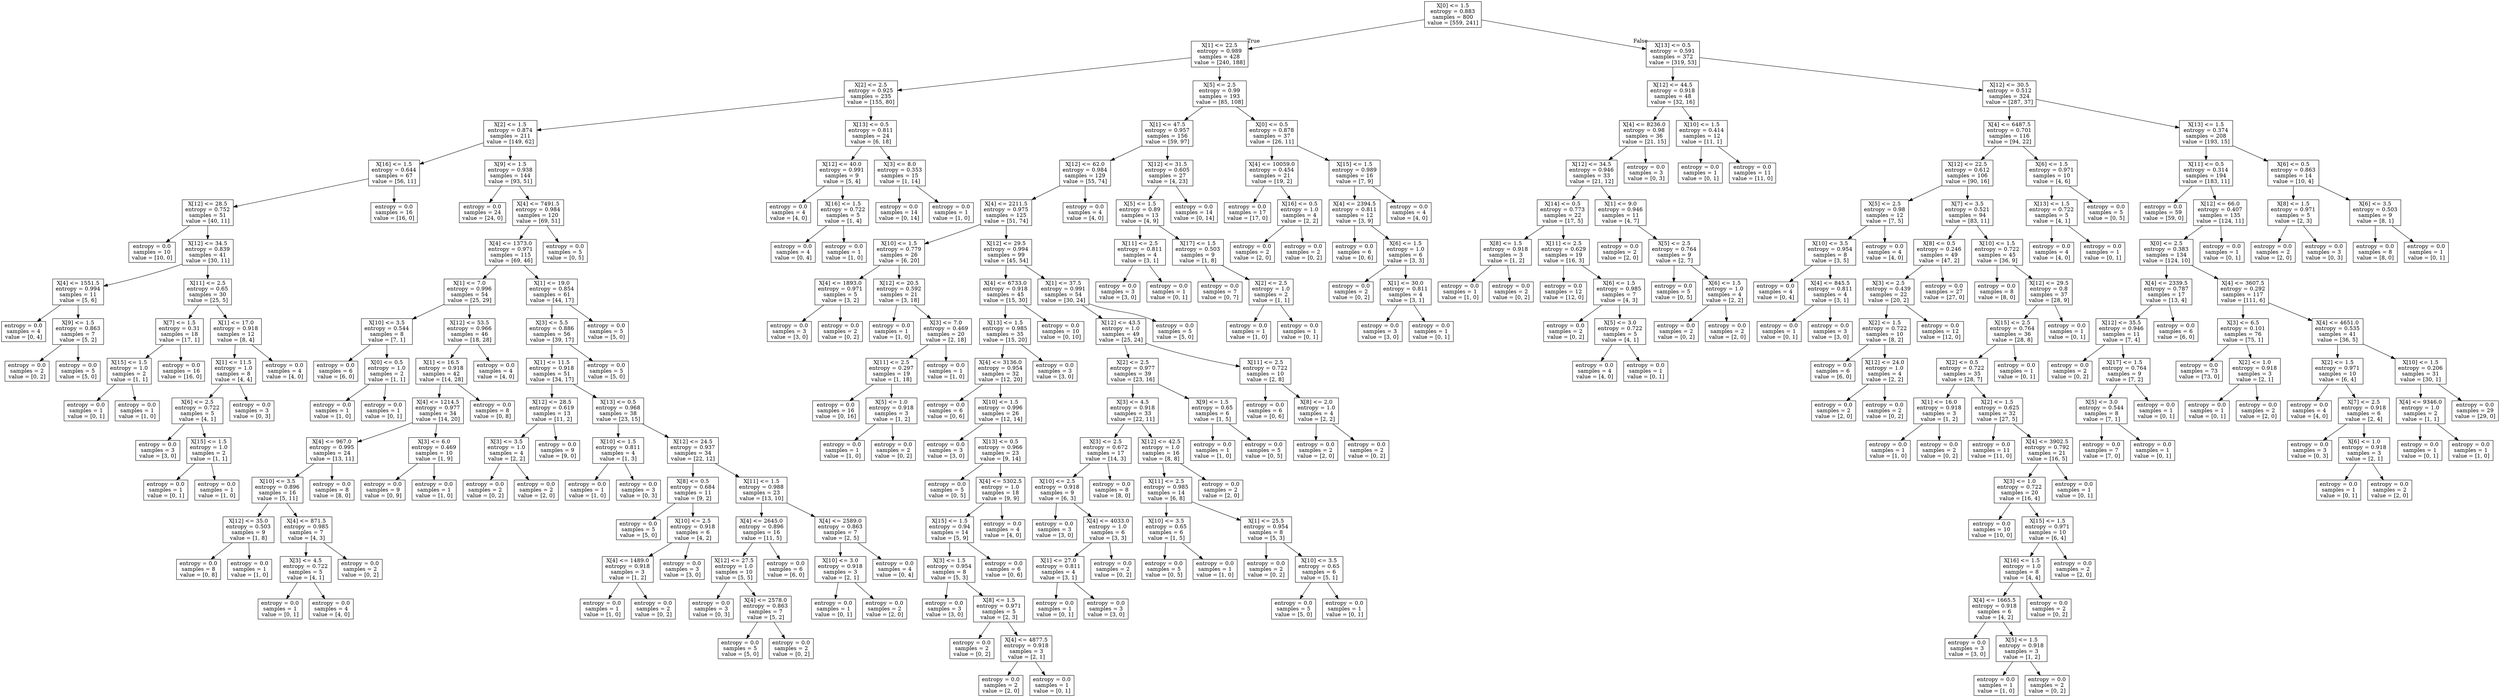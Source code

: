 digraph Tree {
node [shape=box] ;
0 [label="X[0] <= 1.5\nentropy = 0.883\nsamples = 800\nvalue = [559, 241]"] ;
1 [label="X[1] <= 22.5\nentropy = 0.989\nsamples = 428\nvalue = [240, 188]"] ;
0 -> 1 [labeldistance=2.5, labelangle=45, headlabel="True"] ;
2 [label="X[2] <= 2.5\nentropy = 0.925\nsamples = 235\nvalue = [155, 80]"] ;
1 -> 2 ;
3 [label="X[2] <= 1.5\nentropy = 0.874\nsamples = 211\nvalue = [149, 62]"] ;
2 -> 3 ;
4 [label="X[16] <= 1.5\nentropy = 0.644\nsamples = 67\nvalue = [56, 11]"] ;
3 -> 4 ;
5 [label="X[12] <= 28.5\nentropy = 0.752\nsamples = 51\nvalue = [40, 11]"] ;
4 -> 5 ;
6 [label="entropy = 0.0\nsamples = 10\nvalue = [10, 0]"] ;
5 -> 6 ;
7 [label="X[12] <= 34.5\nentropy = 0.839\nsamples = 41\nvalue = [30, 11]"] ;
5 -> 7 ;
8 [label="X[4] <= 1551.5\nentropy = 0.994\nsamples = 11\nvalue = [5, 6]"] ;
7 -> 8 ;
9 [label="entropy = 0.0\nsamples = 4\nvalue = [0, 4]"] ;
8 -> 9 ;
10 [label="X[9] <= 1.5\nentropy = 0.863\nsamples = 7\nvalue = [5, 2]"] ;
8 -> 10 ;
11 [label="entropy = 0.0\nsamples = 2\nvalue = [0, 2]"] ;
10 -> 11 ;
12 [label="entropy = 0.0\nsamples = 5\nvalue = [5, 0]"] ;
10 -> 12 ;
13 [label="X[11] <= 2.5\nentropy = 0.65\nsamples = 30\nvalue = [25, 5]"] ;
7 -> 13 ;
14 [label="X[7] <= 1.5\nentropy = 0.31\nsamples = 18\nvalue = [17, 1]"] ;
13 -> 14 ;
15 [label="X[15] <= 1.5\nentropy = 1.0\nsamples = 2\nvalue = [1, 1]"] ;
14 -> 15 ;
16 [label="entropy = 0.0\nsamples = 1\nvalue = [0, 1]"] ;
15 -> 16 ;
17 [label="entropy = 0.0\nsamples = 1\nvalue = [1, 0]"] ;
15 -> 17 ;
18 [label="entropy = 0.0\nsamples = 16\nvalue = [16, 0]"] ;
14 -> 18 ;
19 [label="X[1] <= 17.0\nentropy = 0.918\nsamples = 12\nvalue = [8, 4]"] ;
13 -> 19 ;
20 [label="X[1] <= 11.5\nentropy = 1.0\nsamples = 8\nvalue = [4, 4]"] ;
19 -> 20 ;
21 [label="X[6] <= 2.5\nentropy = 0.722\nsamples = 5\nvalue = [4, 1]"] ;
20 -> 21 ;
22 [label="entropy = 0.0\nsamples = 3\nvalue = [3, 0]"] ;
21 -> 22 ;
23 [label="X[15] <= 1.5\nentropy = 1.0\nsamples = 2\nvalue = [1, 1]"] ;
21 -> 23 ;
24 [label="entropy = 0.0\nsamples = 1\nvalue = [0, 1]"] ;
23 -> 24 ;
25 [label="entropy = 0.0\nsamples = 1\nvalue = [1, 0]"] ;
23 -> 25 ;
26 [label="entropy = 0.0\nsamples = 3\nvalue = [0, 3]"] ;
20 -> 26 ;
27 [label="entropy = 0.0\nsamples = 4\nvalue = [4, 0]"] ;
19 -> 27 ;
28 [label="entropy = 0.0\nsamples = 16\nvalue = [16, 0]"] ;
4 -> 28 ;
29 [label="X[9] <= 1.5\nentropy = 0.938\nsamples = 144\nvalue = [93, 51]"] ;
3 -> 29 ;
30 [label="entropy = 0.0\nsamples = 24\nvalue = [24, 0]"] ;
29 -> 30 ;
31 [label="X[4] <= 7491.5\nentropy = 0.984\nsamples = 120\nvalue = [69, 51]"] ;
29 -> 31 ;
32 [label="X[4] <= 1373.0\nentropy = 0.971\nsamples = 115\nvalue = [69, 46]"] ;
31 -> 32 ;
33 [label="X[1] <= 7.0\nentropy = 0.996\nsamples = 54\nvalue = [25, 29]"] ;
32 -> 33 ;
34 [label="X[10] <= 3.5\nentropy = 0.544\nsamples = 8\nvalue = [7, 1]"] ;
33 -> 34 ;
35 [label="entropy = 0.0\nsamples = 6\nvalue = [6, 0]"] ;
34 -> 35 ;
36 [label="X[0] <= 0.5\nentropy = 1.0\nsamples = 2\nvalue = [1, 1]"] ;
34 -> 36 ;
37 [label="entropy = 0.0\nsamples = 1\nvalue = [1, 0]"] ;
36 -> 37 ;
38 [label="entropy = 0.0\nsamples = 1\nvalue = [0, 1]"] ;
36 -> 38 ;
39 [label="X[12] <= 53.5\nentropy = 0.966\nsamples = 46\nvalue = [18, 28]"] ;
33 -> 39 ;
40 [label="X[1] <= 16.5\nentropy = 0.918\nsamples = 42\nvalue = [14, 28]"] ;
39 -> 40 ;
41 [label="X[4] <= 1214.5\nentropy = 0.977\nsamples = 34\nvalue = [14, 20]"] ;
40 -> 41 ;
42 [label="X[4] <= 967.0\nentropy = 0.995\nsamples = 24\nvalue = [13, 11]"] ;
41 -> 42 ;
43 [label="X[10] <= 3.5\nentropy = 0.896\nsamples = 16\nvalue = [5, 11]"] ;
42 -> 43 ;
44 [label="X[12] <= 35.0\nentropy = 0.503\nsamples = 9\nvalue = [1, 8]"] ;
43 -> 44 ;
45 [label="entropy = 0.0\nsamples = 8\nvalue = [0, 8]"] ;
44 -> 45 ;
46 [label="entropy = 0.0\nsamples = 1\nvalue = [1, 0]"] ;
44 -> 46 ;
47 [label="X[4] <= 871.5\nentropy = 0.985\nsamples = 7\nvalue = [4, 3]"] ;
43 -> 47 ;
48 [label="X[3] <= 4.5\nentropy = 0.722\nsamples = 5\nvalue = [4, 1]"] ;
47 -> 48 ;
49 [label="entropy = 0.0\nsamples = 1\nvalue = [0, 1]"] ;
48 -> 49 ;
50 [label="entropy = 0.0\nsamples = 4\nvalue = [4, 0]"] ;
48 -> 50 ;
51 [label="entropy = 0.0\nsamples = 2\nvalue = [0, 2]"] ;
47 -> 51 ;
52 [label="entropy = 0.0\nsamples = 8\nvalue = [8, 0]"] ;
42 -> 52 ;
53 [label="X[3] <= 6.0\nentropy = 0.469\nsamples = 10\nvalue = [1, 9]"] ;
41 -> 53 ;
54 [label="entropy = 0.0\nsamples = 9\nvalue = [0, 9]"] ;
53 -> 54 ;
55 [label="entropy = 0.0\nsamples = 1\nvalue = [1, 0]"] ;
53 -> 55 ;
56 [label="entropy = 0.0\nsamples = 8\nvalue = [0, 8]"] ;
40 -> 56 ;
57 [label="entropy = 0.0\nsamples = 4\nvalue = [4, 0]"] ;
39 -> 57 ;
58 [label="X[1] <= 19.0\nentropy = 0.854\nsamples = 61\nvalue = [44, 17]"] ;
32 -> 58 ;
59 [label="X[3] <= 5.5\nentropy = 0.886\nsamples = 56\nvalue = [39, 17]"] ;
58 -> 59 ;
60 [label="X[1] <= 11.5\nentropy = 0.918\nsamples = 51\nvalue = [34, 17]"] ;
59 -> 60 ;
61 [label="X[12] <= 28.5\nentropy = 0.619\nsamples = 13\nvalue = [11, 2]"] ;
60 -> 61 ;
62 [label="X[3] <= 3.5\nentropy = 1.0\nsamples = 4\nvalue = [2, 2]"] ;
61 -> 62 ;
63 [label="entropy = 0.0\nsamples = 2\nvalue = [0, 2]"] ;
62 -> 63 ;
64 [label="entropy = 0.0\nsamples = 2\nvalue = [2, 0]"] ;
62 -> 64 ;
65 [label="entropy = 0.0\nsamples = 9\nvalue = [9, 0]"] ;
61 -> 65 ;
66 [label="X[13] <= 0.5\nentropy = 0.968\nsamples = 38\nvalue = [23, 15]"] ;
60 -> 66 ;
67 [label="X[10] <= 1.5\nentropy = 0.811\nsamples = 4\nvalue = [1, 3]"] ;
66 -> 67 ;
68 [label="entropy = 0.0\nsamples = 1\nvalue = [1, 0]"] ;
67 -> 68 ;
69 [label="entropy = 0.0\nsamples = 3\nvalue = [0, 3]"] ;
67 -> 69 ;
70 [label="X[12] <= 24.5\nentropy = 0.937\nsamples = 34\nvalue = [22, 12]"] ;
66 -> 70 ;
71 [label="X[8] <= 0.5\nentropy = 0.684\nsamples = 11\nvalue = [9, 2]"] ;
70 -> 71 ;
72 [label="entropy = 0.0\nsamples = 5\nvalue = [5, 0]"] ;
71 -> 72 ;
73 [label="X[10] <= 2.5\nentropy = 0.918\nsamples = 6\nvalue = [4, 2]"] ;
71 -> 73 ;
74 [label="X[4] <= 1489.0\nentropy = 0.918\nsamples = 3\nvalue = [1, 2]"] ;
73 -> 74 ;
75 [label="entropy = 0.0\nsamples = 1\nvalue = [1, 0]"] ;
74 -> 75 ;
76 [label="entropy = 0.0\nsamples = 2\nvalue = [0, 2]"] ;
74 -> 76 ;
77 [label="entropy = 0.0\nsamples = 3\nvalue = [3, 0]"] ;
73 -> 77 ;
78 [label="X[11] <= 1.5\nentropy = 0.988\nsamples = 23\nvalue = [13, 10]"] ;
70 -> 78 ;
79 [label="X[4] <= 2645.0\nentropy = 0.896\nsamples = 16\nvalue = [11, 5]"] ;
78 -> 79 ;
80 [label="X[12] <= 27.5\nentropy = 1.0\nsamples = 10\nvalue = [5, 5]"] ;
79 -> 80 ;
81 [label="entropy = 0.0\nsamples = 3\nvalue = [0, 3]"] ;
80 -> 81 ;
82 [label="X[4] <= 2578.0\nentropy = 0.863\nsamples = 7\nvalue = [5, 2]"] ;
80 -> 82 ;
83 [label="entropy = 0.0\nsamples = 5\nvalue = [5, 0]"] ;
82 -> 83 ;
84 [label="entropy = 0.0\nsamples = 2\nvalue = [0, 2]"] ;
82 -> 84 ;
85 [label="entropy = 0.0\nsamples = 6\nvalue = [6, 0]"] ;
79 -> 85 ;
86 [label="X[4] <= 2589.0\nentropy = 0.863\nsamples = 7\nvalue = [2, 5]"] ;
78 -> 86 ;
87 [label="X[10] <= 3.0\nentropy = 0.918\nsamples = 3\nvalue = [2, 1]"] ;
86 -> 87 ;
88 [label="entropy = 0.0\nsamples = 1\nvalue = [0, 1]"] ;
87 -> 88 ;
89 [label="entropy = 0.0\nsamples = 2\nvalue = [2, 0]"] ;
87 -> 89 ;
90 [label="entropy = 0.0\nsamples = 4\nvalue = [0, 4]"] ;
86 -> 90 ;
91 [label="entropy = 0.0\nsamples = 5\nvalue = [5, 0]"] ;
59 -> 91 ;
92 [label="entropy = 0.0\nsamples = 5\nvalue = [5, 0]"] ;
58 -> 92 ;
93 [label="entropy = 0.0\nsamples = 5\nvalue = [0, 5]"] ;
31 -> 93 ;
94 [label="X[13] <= 0.5\nentropy = 0.811\nsamples = 24\nvalue = [6, 18]"] ;
2 -> 94 ;
95 [label="X[12] <= 40.0\nentropy = 0.991\nsamples = 9\nvalue = [5, 4]"] ;
94 -> 95 ;
96 [label="entropy = 0.0\nsamples = 4\nvalue = [4, 0]"] ;
95 -> 96 ;
97 [label="X[16] <= 1.5\nentropy = 0.722\nsamples = 5\nvalue = [1, 4]"] ;
95 -> 97 ;
98 [label="entropy = 0.0\nsamples = 4\nvalue = [0, 4]"] ;
97 -> 98 ;
99 [label="entropy = 0.0\nsamples = 1\nvalue = [1, 0]"] ;
97 -> 99 ;
100 [label="X[3] <= 8.0\nentropy = 0.353\nsamples = 15\nvalue = [1, 14]"] ;
94 -> 100 ;
101 [label="entropy = 0.0\nsamples = 14\nvalue = [0, 14]"] ;
100 -> 101 ;
102 [label="entropy = 0.0\nsamples = 1\nvalue = [1, 0]"] ;
100 -> 102 ;
103 [label="X[5] <= 2.5\nentropy = 0.99\nsamples = 193\nvalue = [85, 108]"] ;
1 -> 103 ;
104 [label="X[1] <= 47.5\nentropy = 0.957\nsamples = 156\nvalue = [59, 97]"] ;
103 -> 104 ;
105 [label="X[12] <= 62.0\nentropy = 0.984\nsamples = 129\nvalue = [55, 74]"] ;
104 -> 105 ;
106 [label="X[4] <= 2211.5\nentropy = 0.975\nsamples = 125\nvalue = [51, 74]"] ;
105 -> 106 ;
107 [label="X[10] <= 1.5\nentropy = 0.779\nsamples = 26\nvalue = [6, 20]"] ;
106 -> 107 ;
108 [label="X[4] <= 1893.0\nentropy = 0.971\nsamples = 5\nvalue = [3, 2]"] ;
107 -> 108 ;
109 [label="entropy = 0.0\nsamples = 3\nvalue = [3, 0]"] ;
108 -> 109 ;
110 [label="entropy = 0.0\nsamples = 2\nvalue = [0, 2]"] ;
108 -> 110 ;
111 [label="X[12] <= 20.5\nentropy = 0.592\nsamples = 21\nvalue = [3, 18]"] ;
107 -> 111 ;
112 [label="entropy = 0.0\nsamples = 1\nvalue = [1, 0]"] ;
111 -> 112 ;
113 [label="X[3] <= 7.0\nentropy = 0.469\nsamples = 20\nvalue = [2, 18]"] ;
111 -> 113 ;
114 [label="X[11] <= 2.5\nentropy = 0.297\nsamples = 19\nvalue = [1, 18]"] ;
113 -> 114 ;
115 [label="entropy = 0.0\nsamples = 16\nvalue = [0, 16]"] ;
114 -> 115 ;
116 [label="X[5] <= 1.0\nentropy = 0.918\nsamples = 3\nvalue = [1, 2]"] ;
114 -> 116 ;
117 [label="entropy = 0.0\nsamples = 1\nvalue = [1, 0]"] ;
116 -> 117 ;
118 [label="entropy = 0.0\nsamples = 2\nvalue = [0, 2]"] ;
116 -> 118 ;
119 [label="entropy = 0.0\nsamples = 1\nvalue = [1, 0]"] ;
113 -> 119 ;
120 [label="X[12] <= 29.5\nentropy = 0.994\nsamples = 99\nvalue = [45, 54]"] ;
106 -> 120 ;
121 [label="X[4] <= 6733.0\nentropy = 0.918\nsamples = 45\nvalue = [15, 30]"] ;
120 -> 121 ;
122 [label="X[13] <= 1.5\nentropy = 0.985\nsamples = 35\nvalue = [15, 20]"] ;
121 -> 122 ;
123 [label="X[4] <= 3136.0\nentropy = 0.954\nsamples = 32\nvalue = [12, 20]"] ;
122 -> 123 ;
124 [label="entropy = 0.0\nsamples = 6\nvalue = [0, 6]"] ;
123 -> 124 ;
125 [label="X[10] <= 1.5\nentropy = 0.996\nsamples = 26\nvalue = [12, 14]"] ;
123 -> 125 ;
126 [label="entropy = 0.0\nsamples = 3\nvalue = [3, 0]"] ;
125 -> 126 ;
127 [label="X[13] <= 0.5\nentropy = 0.966\nsamples = 23\nvalue = [9, 14]"] ;
125 -> 127 ;
128 [label="entropy = 0.0\nsamples = 5\nvalue = [0, 5]"] ;
127 -> 128 ;
129 [label="X[4] <= 5302.5\nentropy = 1.0\nsamples = 18\nvalue = [9, 9]"] ;
127 -> 129 ;
130 [label="X[15] <= 1.5\nentropy = 0.94\nsamples = 14\nvalue = [5, 9]"] ;
129 -> 130 ;
131 [label="X[3] <= 1.5\nentropy = 0.954\nsamples = 8\nvalue = [5, 3]"] ;
130 -> 131 ;
132 [label="entropy = 0.0\nsamples = 3\nvalue = [3, 0]"] ;
131 -> 132 ;
133 [label="X[8] <= 1.5\nentropy = 0.971\nsamples = 5\nvalue = [2, 3]"] ;
131 -> 133 ;
134 [label="entropy = 0.0\nsamples = 2\nvalue = [0, 2]"] ;
133 -> 134 ;
135 [label="X[4] <= 4877.5\nentropy = 0.918\nsamples = 3\nvalue = [2, 1]"] ;
133 -> 135 ;
136 [label="entropy = 0.0\nsamples = 2\nvalue = [2, 0]"] ;
135 -> 136 ;
137 [label="entropy = 0.0\nsamples = 1\nvalue = [0, 1]"] ;
135 -> 137 ;
138 [label="entropy = 0.0\nsamples = 6\nvalue = [0, 6]"] ;
130 -> 138 ;
139 [label="entropy = 0.0\nsamples = 4\nvalue = [4, 0]"] ;
129 -> 139 ;
140 [label="entropy = 0.0\nsamples = 3\nvalue = [3, 0]"] ;
122 -> 140 ;
141 [label="entropy = 0.0\nsamples = 10\nvalue = [0, 10]"] ;
121 -> 141 ;
142 [label="X[1] <= 37.5\nentropy = 0.991\nsamples = 54\nvalue = [30, 24]"] ;
120 -> 142 ;
143 [label="X[12] <= 43.5\nentropy = 1.0\nsamples = 49\nvalue = [25, 24]"] ;
142 -> 143 ;
144 [label="X[2] <= 2.5\nentropy = 0.977\nsamples = 39\nvalue = [23, 16]"] ;
143 -> 144 ;
145 [label="X[3] <= 4.5\nentropy = 0.918\nsamples = 33\nvalue = [22, 11]"] ;
144 -> 145 ;
146 [label="X[3] <= 2.5\nentropy = 0.672\nsamples = 17\nvalue = [14, 3]"] ;
145 -> 146 ;
147 [label="X[10] <= 2.5\nentropy = 0.918\nsamples = 9\nvalue = [6, 3]"] ;
146 -> 147 ;
148 [label="entropy = 0.0\nsamples = 3\nvalue = [3, 0]"] ;
147 -> 148 ;
149 [label="X[4] <= 4033.0\nentropy = 1.0\nsamples = 6\nvalue = [3, 3]"] ;
147 -> 149 ;
150 [label="X[1] <= 27.0\nentropy = 0.811\nsamples = 4\nvalue = [3, 1]"] ;
149 -> 150 ;
151 [label="entropy = 0.0\nsamples = 1\nvalue = [0, 1]"] ;
150 -> 151 ;
152 [label="entropy = 0.0\nsamples = 3\nvalue = [3, 0]"] ;
150 -> 152 ;
153 [label="entropy = 0.0\nsamples = 2\nvalue = [0, 2]"] ;
149 -> 153 ;
154 [label="entropy = 0.0\nsamples = 8\nvalue = [8, 0]"] ;
146 -> 154 ;
155 [label="X[12] <= 42.5\nentropy = 1.0\nsamples = 16\nvalue = [8, 8]"] ;
145 -> 155 ;
156 [label="X[11] <= 2.5\nentropy = 0.985\nsamples = 14\nvalue = [6, 8]"] ;
155 -> 156 ;
157 [label="X[10] <= 3.5\nentropy = 0.65\nsamples = 6\nvalue = [1, 5]"] ;
156 -> 157 ;
158 [label="entropy = 0.0\nsamples = 5\nvalue = [0, 5]"] ;
157 -> 158 ;
159 [label="entropy = 0.0\nsamples = 1\nvalue = [1, 0]"] ;
157 -> 159 ;
160 [label="X[1] <= 25.5\nentropy = 0.954\nsamples = 8\nvalue = [5, 3]"] ;
156 -> 160 ;
161 [label="entropy = 0.0\nsamples = 2\nvalue = [0, 2]"] ;
160 -> 161 ;
162 [label="X[10] <= 3.5\nentropy = 0.65\nsamples = 6\nvalue = [5, 1]"] ;
160 -> 162 ;
163 [label="entropy = 0.0\nsamples = 5\nvalue = [5, 0]"] ;
162 -> 163 ;
164 [label="entropy = 0.0\nsamples = 1\nvalue = [0, 1]"] ;
162 -> 164 ;
165 [label="entropy = 0.0\nsamples = 2\nvalue = [2, 0]"] ;
155 -> 165 ;
166 [label="X[9] <= 1.5\nentropy = 0.65\nsamples = 6\nvalue = [1, 5]"] ;
144 -> 166 ;
167 [label="entropy = 0.0\nsamples = 1\nvalue = [1, 0]"] ;
166 -> 167 ;
168 [label="entropy = 0.0\nsamples = 5\nvalue = [0, 5]"] ;
166 -> 168 ;
169 [label="X[11] <= 2.5\nentropy = 0.722\nsamples = 10\nvalue = [2, 8]"] ;
143 -> 169 ;
170 [label="entropy = 0.0\nsamples = 6\nvalue = [0, 6]"] ;
169 -> 170 ;
171 [label="X[8] <= 2.0\nentropy = 1.0\nsamples = 4\nvalue = [2, 2]"] ;
169 -> 171 ;
172 [label="entropy = 0.0\nsamples = 2\nvalue = [2, 0]"] ;
171 -> 172 ;
173 [label="entropy = 0.0\nsamples = 2\nvalue = [0, 2]"] ;
171 -> 173 ;
174 [label="entropy = 0.0\nsamples = 5\nvalue = [5, 0]"] ;
142 -> 174 ;
175 [label="entropy = 0.0\nsamples = 4\nvalue = [4, 0]"] ;
105 -> 175 ;
176 [label="X[12] <= 31.5\nentropy = 0.605\nsamples = 27\nvalue = [4, 23]"] ;
104 -> 176 ;
177 [label="X[5] <= 1.5\nentropy = 0.89\nsamples = 13\nvalue = [4, 9]"] ;
176 -> 177 ;
178 [label="X[11] <= 2.5\nentropy = 0.811\nsamples = 4\nvalue = [3, 1]"] ;
177 -> 178 ;
179 [label="entropy = 0.0\nsamples = 3\nvalue = [3, 0]"] ;
178 -> 179 ;
180 [label="entropy = 0.0\nsamples = 1\nvalue = [0, 1]"] ;
178 -> 180 ;
181 [label="X[17] <= 1.5\nentropy = 0.503\nsamples = 9\nvalue = [1, 8]"] ;
177 -> 181 ;
182 [label="entropy = 0.0\nsamples = 7\nvalue = [0, 7]"] ;
181 -> 182 ;
183 [label="X[2] <= 2.5\nentropy = 1.0\nsamples = 2\nvalue = [1, 1]"] ;
181 -> 183 ;
184 [label="entropy = 0.0\nsamples = 1\nvalue = [1, 0]"] ;
183 -> 184 ;
185 [label="entropy = 0.0\nsamples = 1\nvalue = [0, 1]"] ;
183 -> 185 ;
186 [label="entropy = 0.0\nsamples = 14\nvalue = [0, 14]"] ;
176 -> 186 ;
187 [label="X[0] <= 0.5\nentropy = 0.878\nsamples = 37\nvalue = [26, 11]"] ;
103 -> 187 ;
188 [label="X[4] <= 10059.0\nentropy = 0.454\nsamples = 21\nvalue = [19, 2]"] ;
187 -> 188 ;
189 [label="entropy = 0.0\nsamples = 17\nvalue = [17, 0]"] ;
188 -> 189 ;
190 [label="X[16] <= 0.5\nentropy = 1.0\nsamples = 4\nvalue = [2, 2]"] ;
188 -> 190 ;
191 [label="entropy = 0.0\nsamples = 2\nvalue = [2, 0]"] ;
190 -> 191 ;
192 [label="entropy = 0.0\nsamples = 2\nvalue = [0, 2]"] ;
190 -> 192 ;
193 [label="X[15] <= 1.5\nentropy = 0.989\nsamples = 16\nvalue = [7, 9]"] ;
187 -> 193 ;
194 [label="X[4] <= 2394.5\nentropy = 0.811\nsamples = 12\nvalue = [3, 9]"] ;
193 -> 194 ;
195 [label="entropy = 0.0\nsamples = 6\nvalue = [0, 6]"] ;
194 -> 195 ;
196 [label="X[6] <= 1.5\nentropy = 1.0\nsamples = 6\nvalue = [3, 3]"] ;
194 -> 196 ;
197 [label="entropy = 0.0\nsamples = 2\nvalue = [0, 2]"] ;
196 -> 197 ;
198 [label="X[1] <= 30.0\nentropy = 0.811\nsamples = 4\nvalue = [3, 1]"] ;
196 -> 198 ;
199 [label="entropy = 0.0\nsamples = 3\nvalue = [3, 0]"] ;
198 -> 199 ;
200 [label="entropy = 0.0\nsamples = 1\nvalue = [0, 1]"] ;
198 -> 200 ;
201 [label="entropy = 0.0\nsamples = 4\nvalue = [4, 0]"] ;
193 -> 201 ;
202 [label="X[13] <= 0.5\nentropy = 0.591\nsamples = 372\nvalue = [319, 53]"] ;
0 -> 202 [labeldistance=2.5, labelangle=-45, headlabel="False"] ;
203 [label="X[12] <= 44.5\nentropy = 0.918\nsamples = 48\nvalue = [32, 16]"] ;
202 -> 203 ;
204 [label="X[4] <= 8236.0\nentropy = 0.98\nsamples = 36\nvalue = [21, 15]"] ;
203 -> 204 ;
205 [label="X[12] <= 34.5\nentropy = 0.946\nsamples = 33\nvalue = [21, 12]"] ;
204 -> 205 ;
206 [label="X[14] <= 0.5\nentropy = 0.773\nsamples = 22\nvalue = [17, 5]"] ;
205 -> 206 ;
207 [label="X[8] <= 1.5\nentropy = 0.918\nsamples = 3\nvalue = [1, 2]"] ;
206 -> 207 ;
208 [label="entropy = 0.0\nsamples = 1\nvalue = [1, 0]"] ;
207 -> 208 ;
209 [label="entropy = 0.0\nsamples = 2\nvalue = [0, 2]"] ;
207 -> 209 ;
210 [label="X[11] <= 2.5\nentropy = 0.629\nsamples = 19\nvalue = [16, 3]"] ;
206 -> 210 ;
211 [label="entropy = 0.0\nsamples = 12\nvalue = [12, 0]"] ;
210 -> 211 ;
212 [label="X[6] <= 1.5\nentropy = 0.985\nsamples = 7\nvalue = [4, 3]"] ;
210 -> 212 ;
213 [label="entropy = 0.0\nsamples = 2\nvalue = [0, 2]"] ;
212 -> 213 ;
214 [label="X[5] <= 3.0\nentropy = 0.722\nsamples = 5\nvalue = [4, 1]"] ;
212 -> 214 ;
215 [label="entropy = 0.0\nsamples = 4\nvalue = [4, 0]"] ;
214 -> 215 ;
216 [label="entropy = 0.0\nsamples = 1\nvalue = [0, 1]"] ;
214 -> 216 ;
217 [label="X[1] <= 9.0\nentropy = 0.946\nsamples = 11\nvalue = [4, 7]"] ;
205 -> 217 ;
218 [label="entropy = 0.0\nsamples = 2\nvalue = [2, 0]"] ;
217 -> 218 ;
219 [label="X[5] <= 2.5\nentropy = 0.764\nsamples = 9\nvalue = [2, 7]"] ;
217 -> 219 ;
220 [label="entropy = 0.0\nsamples = 5\nvalue = [0, 5]"] ;
219 -> 220 ;
221 [label="X[6] <= 1.5\nentropy = 1.0\nsamples = 4\nvalue = [2, 2]"] ;
219 -> 221 ;
222 [label="entropy = 0.0\nsamples = 2\nvalue = [0, 2]"] ;
221 -> 222 ;
223 [label="entropy = 0.0\nsamples = 2\nvalue = [2, 0]"] ;
221 -> 223 ;
224 [label="entropy = 0.0\nsamples = 3\nvalue = [0, 3]"] ;
204 -> 224 ;
225 [label="X[10] <= 1.5\nentropy = 0.414\nsamples = 12\nvalue = [11, 1]"] ;
203 -> 225 ;
226 [label="entropy = 0.0\nsamples = 1\nvalue = [0, 1]"] ;
225 -> 226 ;
227 [label="entropy = 0.0\nsamples = 11\nvalue = [11, 0]"] ;
225 -> 227 ;
228 [label="X[12] <= 30.5\nentropy = 0.512\nsamples = 324\nvalue = [287, 37]"] ;
202 -> 228 ;
229 [label="X[4] <= 6487.5\nentropy = 0.701\nsamples = 116\nvalue = [94, 22]"] ;
228 -> 229 ;
230 [label="X[12] <= 22.5\nentropy = 0.612\nsamples = 106\nvalue = [90, 16]"] ;
229 -> 230 ;
231 [label="X[5] <= 2.5\nentropy = 0.98\nsamples = 12\nvalue = [7, 5]"] ;
230 -> 231 ;
232 [label="X[10] <= 3.5\nentropy = 0.954\nsamples = 8\nvalue = [3, 5]"] ;
231 -> 232 ;
233 [label="entropy = 0.0\nsamples = 4\nvalue = [0, 4]"] ;
232 -> 233 ;
234 [label="X[4] <= 845.5\nentropy = 0.811\nsamples = 4\nvalue = [3, 1]"] ;
232 -> 234 ;
235 [label="entropy = 0.0\nsamples = 1\nvalue = [0, 1]"] ;
234 -> 235 ;
236 [label="entropy = 0.0\nsamples = 3\nvalue = [3, 0]"] ;
234 -> 236 ;
237 [label="entropy = 0.0\nsamples = 4\nvalue = [4, 0]"] ;
231 -> 237 ;
238 [label="X[7] <= 3.5\nentropy = 0.521\nsamples = 94\nvalue = [83, 11]"] ;
230 -> 238 ;
239 [label="X[8] <= 0.5\nentropy = 0.246\nsamples = 49\nvalue = [47, 2]"] ;
238 -> 239 ;
240 [label="X[3] <= 2.5\nentropy = 0.439\nsamples = 22\nvalue = [20, 2]"] ;
239 -> 240 ;
241 [label="X[2] <= 1.5\nentropy = 0.722\nsamples = 10\nvalue = [8, 2]"] ;
240 -> 241 ;
242 [label="entropy = 0.0\nsamples = 6\nvalue = [6, 0]"] ;
241 -> 242 ;
243 [label="X[12] <= 24.0\nentropy = 1.0\nsamples = 4\nvalue = [2, 2]"] ;
241 -> 243 ;
244 [label="entropy = 0.0\nsamples = 2\nvalue = [2, 0]"] ;
243 -> 244 ;
245 [label="entropy = 0.0\nsamples = 2\nvalue = [0, 2]"] ;
243 -> 245 ;
246 [label="entropy = 0.0\nsamples = 12\nvalue = [12, 0]"] ;
240 -> 246 ;
247 [label="entropy = 0.0\nsamples = 27\nvalue = [27, 0]"] ;
239 -> 247 ;
248 [label="X[10] <= 1.5\nentropy = 0.722\nsamples = 45\nvalue = [36, 9]"] ;
238 -> 248 ;
249 [label="entropy = 0.0\nsamples = 8\nvalue = [8, 0]"] ;
248 -> 249 ;
250 [label="X[12] <= 29.5\nentropy = 0.8\nsamples = 37\nvalue = [28, 9]"] ;
248 -> 250 ;
251 [label="X[15] <= 2.5\nentropy = 0.764\nsamples = 36\nvalue = [28, 8]"] ;
250 -> 251 ;
252 [label="X[2] <= 0.5\nentropy = 0.722\nsamples = 35\nvalue = [28, 7]"] ;
251 -> 252 ;
253 [label="X[1] <= 16.0\nentropy = 0.918\nsamples = 3\nvalue = [1, 2]"] ;
252 -> 253 ;
254 [label="entropy = 0.0\nsamples = 1\nvalue = [1, 0]"] ;
253 -> 254 ;
255 [label="entropy = 0.0\nsamples = 2\nvalue = [0, 2]"] ;
253 -> 255 ;
256 [label="X[2] <= 1.5\nentropy = 0.625\nsamples = 32\nvalue = [27, 5]"] ;
252 -> 256 ;
257 [label="entropy = 0.0\nsamples = 11\nvalue = [11, 0]"] ;
256 -> 257 ;
258 [label="X[4] <= 3902.5\nentropy = 0.792\nsamples = 21\nvalue = [16, 5]"] ;
256 -> 258 ;
259 [label="X[3] <= 1.0\nentropy = 0.722\nsamples = 20\nvalue = [16, 4]"] ;
258 -> 259 ;
260 [label="entropy = 0.0\nsamples = 10\nvalue = [10, 0]"] ;
259 -> 260 ;
261 [label="X[15] <= 1.5\nentropy = 0.971\nsamples = 10\nvalue = [6, 4]"] ;
259 -> 261 ;
262 [label="X[16] <= 1.5\nentropy = 1.0\nsamples = 8\nvalue = [4, 4]"] ;
261 -> 262 ;
263 [label="X[4] <= 1665.5\nentropy = 0.918\nsamples = 6\nvalue = [4, 2]"] ;
262 -> 263 ;
264 [label="entropy = 0.0\nsamples = 3\nvalue = [3, 0]"] ;
263 -> 264 ;
265 [label="X[5] <= 1.5\nentropy = 0.918\nsamples = 3\nvalue = [1, 2]"] ;
263 -> 265 ;
266 [label="entropy = 0.0\nsamples = 1\nvalue = [1, 0]"] ;
265 -> 266 ;
267 [label="entropy = 0.0\nsamples = 2\nvalue = [0, 2]"] ;
265 -> 267 ;
268 [label="entropy = 0.0\nsamples = 2\nvalue = [0, 2]"] ;
262 -> 268 ;
269 [label="entropy = 0.0\nsamples = 2\nvalue = [2, 0]"] ;
261 -> 269 ;
270 [label="entropy = 0.0\nsamples = 1\nvalue = [0, 1]"] ;
258 -> 270 ;
271 [label="entropy = 0.0\nsamples = 1\nvalue = [0, 1]"] ;
251 -> 271 ;
272 [label="entropy = 0.0\nsamples = 1\nvalue = [0, 1]"] ;
250 -> 272 ;
273 [label="X[6] <= 1.5\nentropy = 0.971\nsamples = 10\nvalue = [4, 6]"] ;
229 -> 273 ;
274 [label="X[13] <= 1.5\nentropy = 0.722\nsamples = 5\nvalue = [4, 1]"] ;
273 -> 274 ;
275 [label="entropy = 0.0\nsamples = 4\nvalue = [4, 0]"] ;
274 -> 275 ;
276 [label="entropy = 0.0\nsamples = 1\nvalue = [0, 1]"] ;
274 -> 276 ;
277 [label="entropy = 0.0\nsamples = 5\nvalue = [0, 5]"] ;
273 -> 277 ;
278 [label="X[13] <= 1.5\nentropy = 0.374\nsamples = 208\nvalue = [193, 15]"] ;
228 -> 278 ;
279 [label="X[11] <= 0.5\nentropy = 0.314\nsamples = 194\nvalue = [183, 11]"] ;
278 -> 279 ;
280 [label="entropy = 0.0\nsamples = 59\nvalue = [59, 0]"] ;
279 -> 280 ;
281 [label="X[12] <= 66.0\nentropy = 0.407\nsamples = 135\nvalue = [124, 11]"] ;
279 -> 281 ;
282 [label="X[0] <= 2.5\nentropy = 0.383\nsamples = 134\nvalue = [124, 10]"] ;
281 -> 282 ;
283 [label="X[4] <= 2339.5\nentropy = 0.787\nsamples = 17\nvalue = [13, 4]"] ;
282 -> 283 ;
284 [label="X[12] <= 35.5\nentropy = 0.946\nsamples = 11\nvalue = [7, 4]"] ;
283 -> 284 ;
285 [label="entropy = 0.0\nsamples = 2\nvalue = [0, 2]"] ;
284 -> 285 ;
286 [label="X[17] <= 1.5\nentropy = 0.764\nsamples = 9\nvalue = [7, 2]"] ;
284 -> 286 ;
287 [label="X[5] <= 3.0\nentropy = 0.544\nsamples = 8\nvalue = [7, 1]"] ;
286 -> 287 ;
288 [label="entropy = 0.0\nsamples = 7\nvalue = [7, 0]"] ;
287 -> 288 ;
289 [label="entropy = 0.0\nsamples = 1\nvalue = [0, 1]"] ;
287 -> 289 ;
290 [label="entropy = 0.0\nsamples = 1\nvalue = [0, 1]"] ;
286 -> 290 ;
291 [label="entropy = 0.0\nsamples = 6\nvalue = [6, 0]"] ;
283 -> 291 ;
292 [label="X[4] <= 3607.5\nentropy = 0.292\nsamples = 117\nvalue = [111, 6]"] ;
282 -> 292 ;
293 [label="X[3] <= 6.5\nentropy = 0.101\nsamples = 76\nvalue = [75, 1]"] ;
292 -> 293 ;
294 [label="entropy = 0.0\nsamples = 73\nvalue = [73, 0]"] ;
293 -> 294 ;
295 [label="X[2] <= 1.0\nentropy = 0.918\nsamples = 3\nvalue = [2, 1]"] ;
293 -> 295 ;
296 [label="entropy = 0.0\nsamples = 1\nvalue = [0, 1]"] ;
295 -> 296 ;
297 [label="entropy = 0.0\nsamples = 2\nvalue = [2, 0]"] ;
295 -> 297 ;
298 [label="X[4] <= 4651.0\nentropy = 0.535\nsamples = 41\nvalue = [36, 5]"] ;
292 -> 298 ;
299 [label="X[2] <= 1.5\nentropy = 0.971\nsamples = 10\nvalue = [6, 4]"] ;
298 -> 299 ;
300 [label="entropy = 0.0\nsamples = 4\nvalue = [4, 0]"] ;
299 -> 300 ;
301 [label="X[7] <= 2.5\nentropy = 0.918\nsamples = 6\nvalue = [2, 4]"] ;
299 -> 301 ;
302 [label="entropy = 0.0\nsamples = 3\nvalue = [0, 3]"] ;
301 -> 302 ;
303 [label="X[6] <= 1.0\nentropy = 0.918\nsamples = 3\nvalue = [2, 1]"] ;
301 -> 303 ;
304 [label="entropy = 0.0\nsamples = 1\nvalue = [0, 1]"] ;
303 -> 304 ;
305 [label="entropy = 0.0\nsamples = 2\nvalue = [2, 0]"] ;
303 -> 305 ;
306 [label="X[10] <= 1.5\nentropy = 0.206\nsamples = 31\nvalue = [30, 1]"] ;
298 -> 306 ;
307 [label="X[4] <= 9346.0\nentropy = 1.0\nsamples = 2\nvalue = [1, 1]"] ;
306 -> 307 ;
308 [label="entropy = 0.0\nsamples = 1\nvalue = [0, 1]"] ;
307 -> 308 ;
309 [label="entropy = 0.0\nsamples = 1\nvalue = [1, 0]"] ;
307 -> 309 ;
310 [label="entropy = 0.0\nsamples = 29\nvalue = [29, 0]"] ;
306 -> 310 ;
311 [label="entropy = 0.0\nsamples = 1\nvalue = [0, 1]"] ;
281 -> 311 ;
312 [label="X[6] <= 0.5\nentropy = 0.863\nsamples = 14\nvalue = [10, 4]"] ;
278 -> 312 ;
313 [label="X[8] <= 1.5\nentropy = 0.971\nsamples = 5\nvalue = [2, 3]"] ;
312 -> 313 ;
314 [label="entropy = 0.0\nsamples = 2\nvalue = [2, 0]"] ;
313 -> 314 ;
315 [label="entropy = 0.0\nsamples = 3\nvalue = [0, 3]"] ;
313 -> 315 ;
316 [label="X[6] <= 3.5\nentropy = 0.503\nsamples = 9\nvalue = [8, 1]"] ;
312 -> 316 ;
317 [label="entropy = 0.0\nsamples = 8\nvalue = [8, 0]"] ;
316 -> 317 ;
318 [label="entropy = 0.0\nsamples = 1\nvalue = [0, 1]"] ;
316 -> 318 ;
}